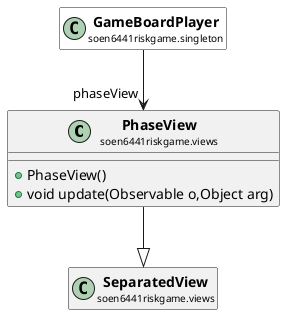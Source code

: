 @startuml

skinparam svgLinkTarget _parent
skinparam linetype ortho
set namespaceSeparator none
class "<b><size:14>PhaseView</b>\n<size:10>soen6441riskgame.views" as soen6441riskgame.views.PhaseView  [[../../soen6441riskgame/views/PhaseView.html{soen6441riskgame.views.PhaseView}]] {
+PhaseView()
+void update(Observable o,Object arg)
}


class "<b><size:14>GameBoardPlayer</b>\n<size:10>soen6441riskgame.singleton" as soen6441riskgame.singleton.GameBoardPlayer  [[../../soen6441riskgame/singleton/GameBoardPlayer.html{soen6441riskgame.singleton.GameBoardPlayer}]] #white {
}

hide soen6441riskgame.singleton.GameBoardPlayer fields
hide soen6441riskgame.singleton.GameBoardPlayer methods

soen6441riskgame.singleton.GameBoardPlayer -->  "phaseView" soen6441riskgame.views.PhaseView

class "<b><size:14>SeparatedView</b>\n<size:10>soen6441riskgame.views" as soen6441riskgame.views.SeparatedView  [[../../soen6441riskgame/views/SeparatedView.html{soen6441riskgame.views.SeparatedView}]] {
}

hide soen6441riskgame.views.SeparatedView fields
hide soen6441riskgame.views.SeparatedView methods

soen6441riskgame.views.PhaseView --|> soen6441riskgame.views.SeparatedView




@enduml
